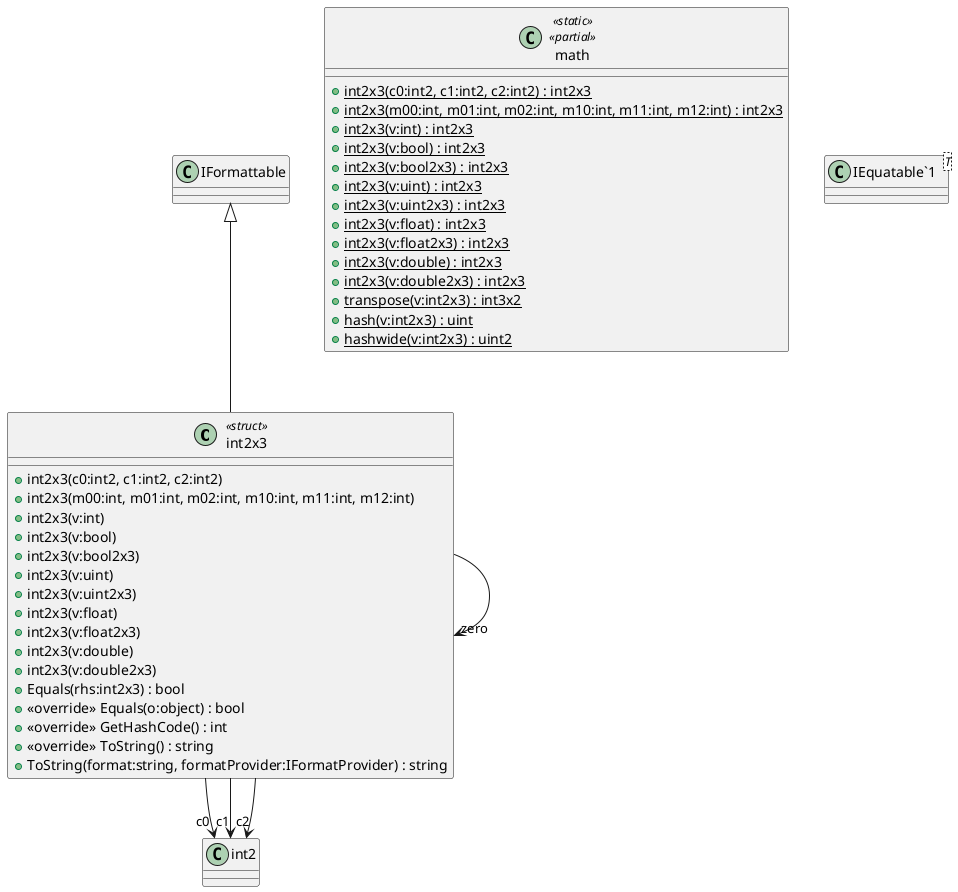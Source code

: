 @startuml
class int2x3 <<struct>> {
    + int2x3(c0:int2, c1:int2, c2:int2)
    + int2x3(m00:int, m01:int, m02:int, m10:int, m11:int, m12:int)
    + int2x3(v:int)
    + int2x3(v:bool)
    + int2x3(v:bool2x3)
    + int2x3(v:uint)
    + int2x3(v:uint2x3)
    + int2x3(v:float)
    + int2x3(v:float2x3)
    + int2x3(v:double)
    + int2x3(v:double2x3)
    + Equals(rhs:int2x3) : bool
    + <<override>> Equals(o:object) : bool
    + <<override>> GetHashCode() : int
    + <<override>> ToString() : string
    + ToString(format:string, formatProvider:IFormatProvider) : string
}
class math <<static>> <<partial>> {
    + {static} int2x3(c0:int2, c1:int2, c2:int2) : int2x3
    + {static} int2x3(m00:int, m01:int, m02:int, m10:int, m11:int, m12:int) : int2x3
    + {static} int2x3(v:int) : int2x3
    + {static} int2x3(v:bool) : int2x3
    + {static} int2x3(v:bool2x3) : int2x3
    + {static} int2x3(v:uint) : int2x3
    + {static} int2x3(v:uint2x3) : int2x3
    + {static} int2x3(v:float) : int2x3
    + {static} int2x3(v:float2x3) : int2x3
    + {static} int2x3(v:double) : int2x3
    + {static} int2x3(v:double2x3) : int2x3
    + {static} transpose(v:int2x3) : int3x2
    + {static} hash(v:int2x3) : uint
    + {static} hashwide(v:int2x3) : uint2
}
class "IEquatable`1"<T> {
}
IFormattable <|-- int2x3
int2x3 --> "c0" int2
int2x3 --> "c1" int2
int2x3 --> "c2" int2
int2x3 --> "zero" int2x3
@enduml
